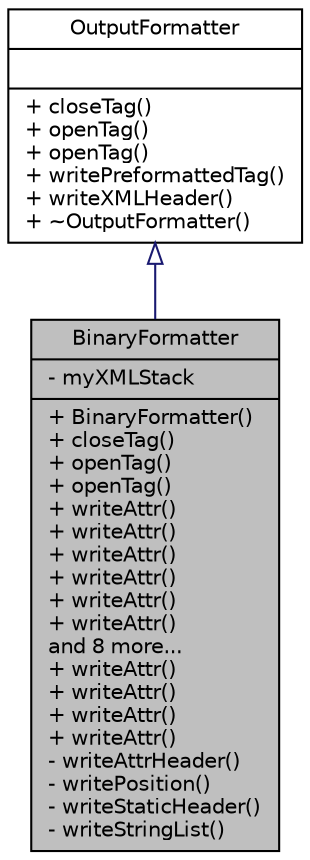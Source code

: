 digraph "BinaryFormatter"
{
  edge [fontname="Helvetica",fontsize="10",labelfontname="Helvetica",labelfontsize="10"];
  node [fontname="Helvetica",fontsize="10",shape=record];
  Node0 [label="{BinaryFormatter\n|- myXMLStack\l|+ BinaryFormatter()\l+ closeTag()\l+ openTag()\l+ openTag()\l+ writeAttr()\l+ writeAttr()\l+ writeAttr()\l+ writeAttr()\l+ writeAttr()\l+ writeAttr()\land 8 more...\l+ writeAttr()\l+ writeAttr()\l+ writeAttr()\l+ writeAttr()\l- writeAttrHeader()\l- writePosition()\l- writeStaticHeader()\l- writeStringList()\l}",height=0.2,width=0.4,color="black", fillcolor="grey75", style="filled", fontcolor="black"];
  Node1 -> Node0 [dir="back",color="midnightblue",fontsize="10",style="solid",arrowtail="onormal",fontname="Helvetica"];
  Node1 [label="{OutputFormatter\n||+ closeTag()\l+ openTag()\l+ openTag()\l+ writePreformattedTag()\l+ writeXMLHeader()\l+ ~OutputFormatter()\l}",height=0.2,width=0.4,color="black", fillcolor="white", style="filled",URL="$d9/d84/class_output_formatter.html",tooltip="Abstract base class for output formatters. "];
}
